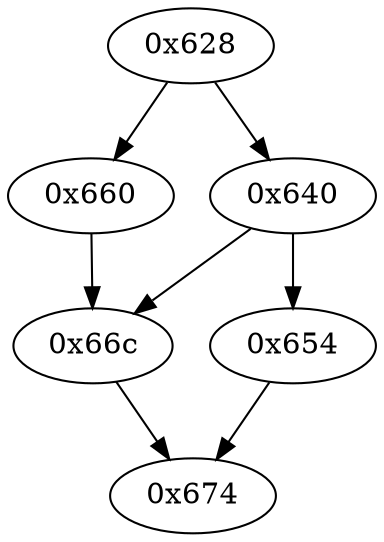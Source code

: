 strict digraph "" {
	"0x660"	 [opcode="[u'ldr', u'add', u'bl']"];
	"0x66c"	 [opcode="[u'ldr', u'add']"];
	"0x660" -> "0x66c";
	"0x674"	 [opcode="[u'bl', u'mov', u'pop']"];
	"0x654"	 [opcode="[u'ldr', u'add', u'b']"];
	"0x654" -> "0x674";
	"0x640"	 [opcode="[u'ldr', u'add', u'bl', u'cmp', u'b']"];
	"0x640" -> "0x654";
	"0x640" -> "0x66c";
	"0x66c" -> "0x674";
	"0x628"	 [opcode="[u'push', u'add', u'ldr', u'ldrsb', u'cmp', u'b']"];
	"0x628" -> "0x660";
	"0x628" -> "0x640";
}
